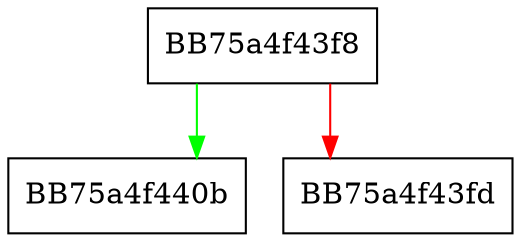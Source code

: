 digraph ZSTD_LLcode {
  node [shape="box"];
  graph [splines=ortho];
  BB75a4f43f8 -> BB75a4f440b [color="green"];
  BB75a4f43f8 -> BB75a4f43fd [color="red"];
}